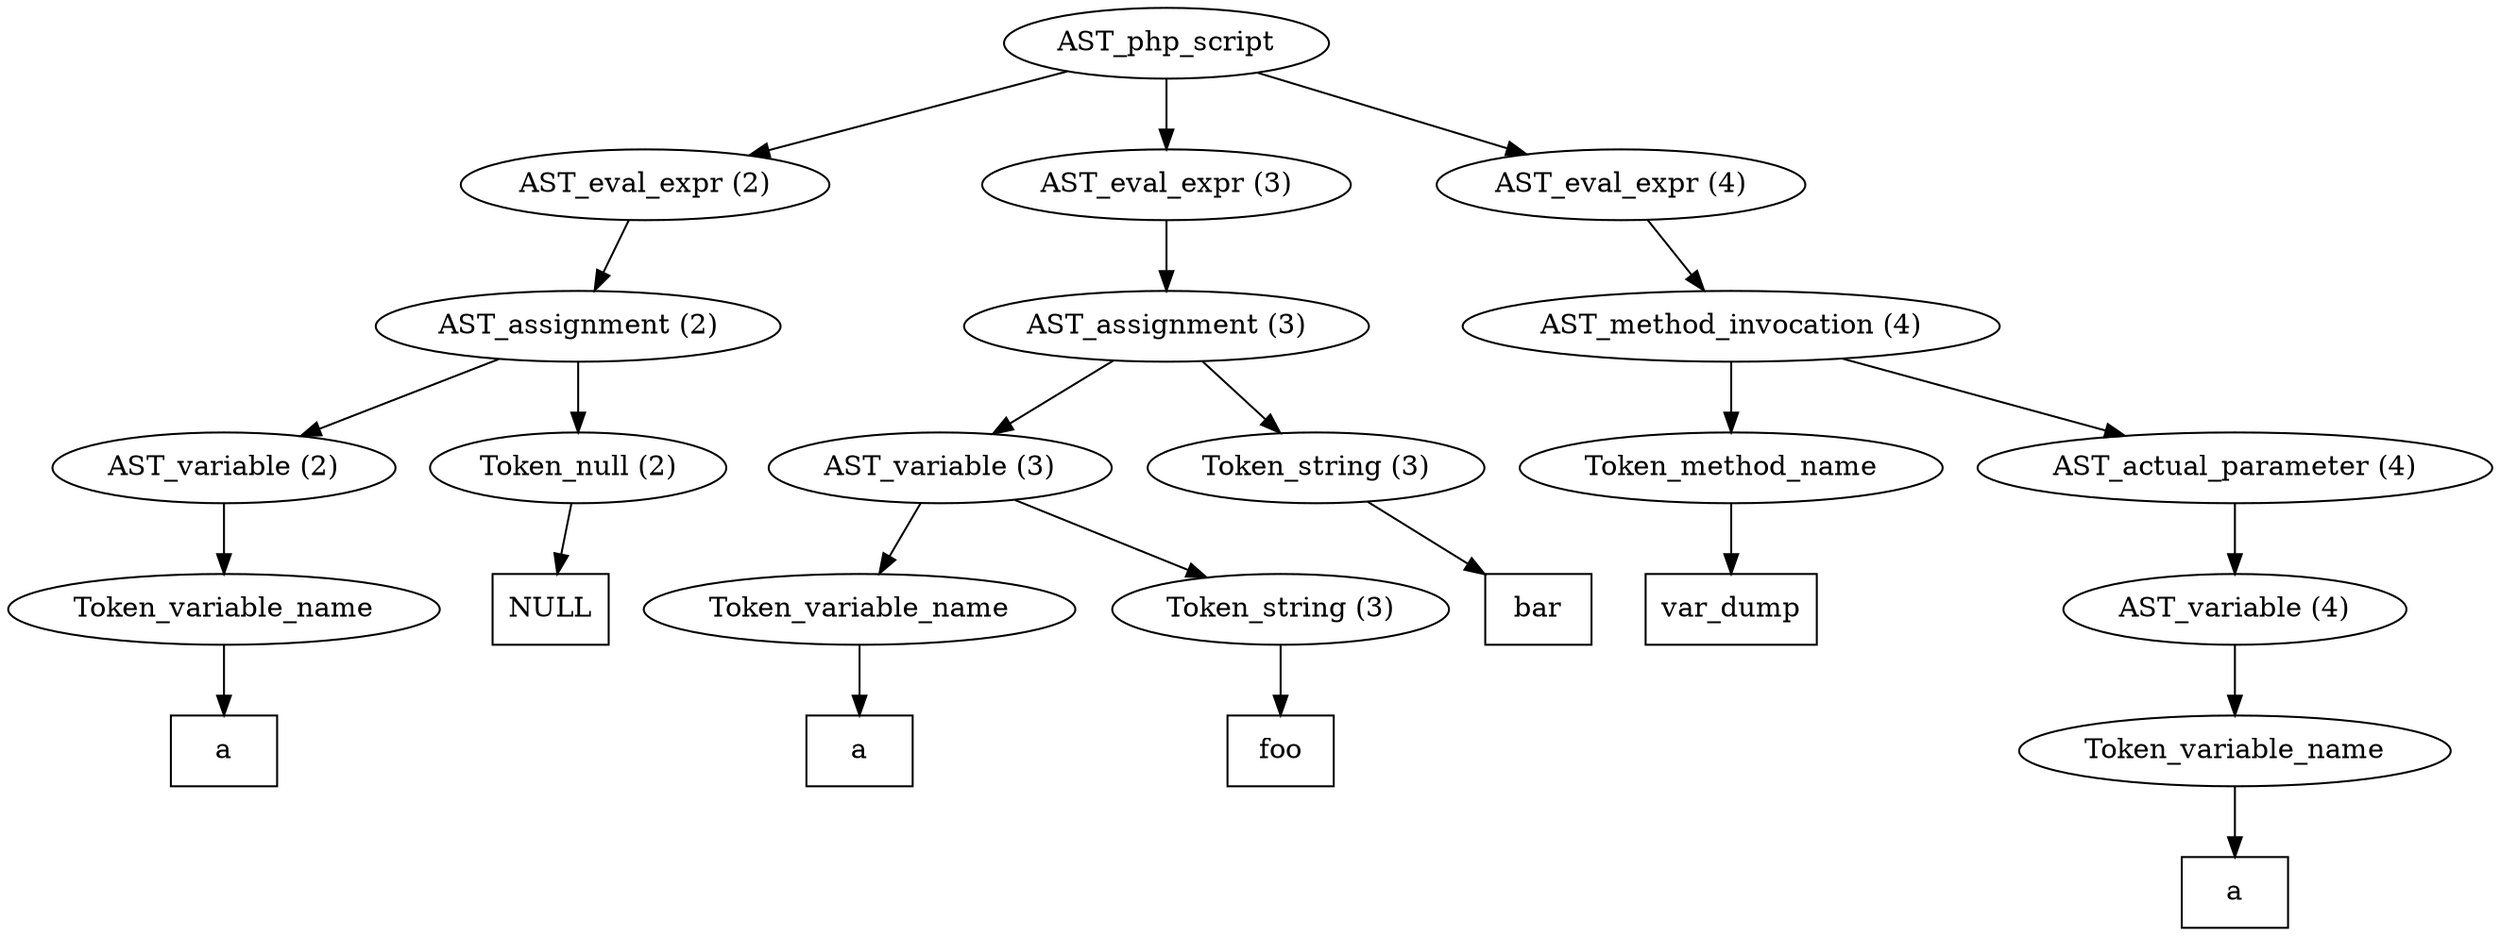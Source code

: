 /*
 * AST in dot format generated by phc -- the PHP compiler
 */

digraph AST {
node_0 [label="AST_php_script"];
node_1 [label="AST_eval_expr (2)"];
node_2 [label="AST_assignment (2)"];
node_3 [label="AST_variable (2)"];
node_4 [label="Token_variable_name"];
node_5 [label="a", shape=box]
node_4 -> node_5;
node_3 -> node_4;
node_6 [label="Token_null (2)"];
node_7 [label="NULL", shape=box]
node_6 -> node_7;
node_2 -> node_6;
node_2 -> node_3;
node_1 -> node_2;
node_8 [label="AST_eval_expr (3)"];
node_9 [label="AST_assignment (3)"];
node_10 [label="AST_variable (3)"];
node_11 [label="Token_variable_name"];
node_12 [label="a", shape=box]
node_11 -> node_12;
node_13 [label="Token_string (3)"];
node_14 [label="foo", shape=box]
node_13 -> node_14;
node_10 -> node_13;
node_10 -> node_11;
node_15 [label="Token_string (3)"];
node_16 [label="bar", shape=box]
node_15 -> node_16;
node_9 -> node_15;
node_9 -> node_10;
node_8 -> node_9;
node_17 [label="AST_eval_expr (4)"];
node_18 [label="AST_method_invocation (4)"];
node_19 [label="Token_method_name"];
node_20 [label="var_dump", shape=box]
node_19 -> node_20;
node_21 [label="AST_actual_parameter (4)"];
node_22 [label="AST_variable (4)"];
node_23 [label="Token_variable_name"];
node_24 [label="a", shape=box]
node_23 -> node_24;
node_22 -> node_23;
node_21 -> node_22;
node_18 -> node_21;
node_18 -> node_19;
node_17 -> node_18;
node_0 -> node_17;
node_0 -> node_8;
node_0 -> node_1;
}
